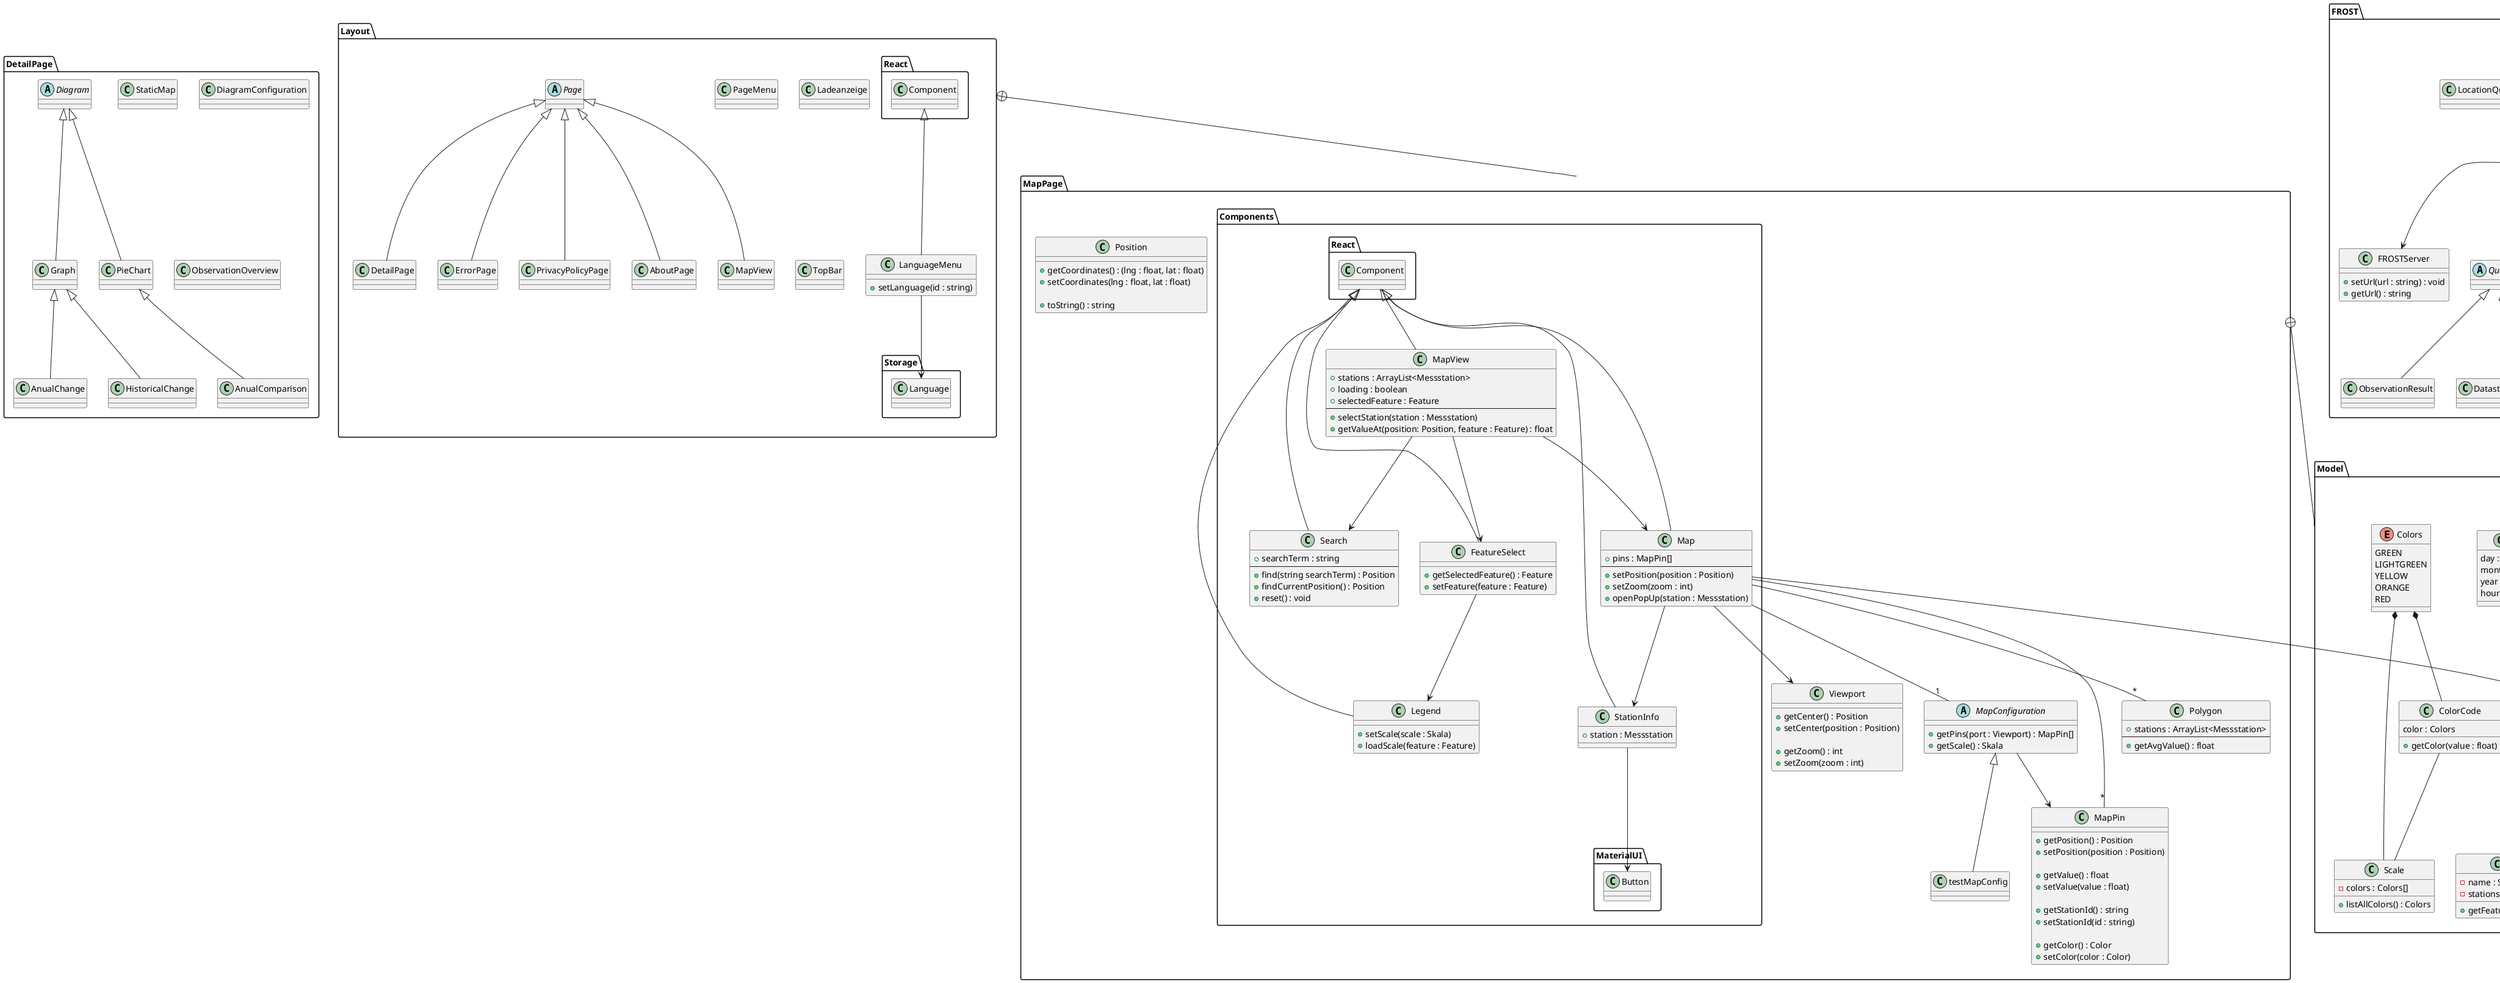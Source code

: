 @startuml Komplett


package FROST {
    
    FROSTQuery --> FROSTServer
    FROSTQuery --> QueryResult


    class FROSTServer {
        + setUrl(url : string) : void
        + getUrl() : string
    }
    abstract FROSTQuery {
        + send() : QueryResult
        + setTop(n : int) : void           
        + setSkip(n : int) : void
        + setCount(set : bool) : void
        + setOrderBy(orderBy : string) : void
        + setSelect(select : string) : void
        + setFilter(filter : string) : void
        + setExpand(expand : string) : void
        + setID(id : string) : void
    }
    class ObservationQuery extends FROSTQuery
    class DatastreamQuery extends FROSTQuery
    class ObservedPropertyQuery extends FROSTQuery
    class ThingQuery extends FROSTQuery 
    class LocationQuery


    abstract QueryResult    

    class ObservationResult extends QueryResult
    class DatastreamResult extends QueryResult
    class ObservedPropertyResult extends QueryResult
    class ThingResult extends QueryResult
} 


package Model {
    class ObservationStation {
        -name : String
        -position : Position
        -availableFeatures : List<Feature>
        + getName() : string
        + getFeatures() : List<Feature>
        + getCurrentValue() : int
        + getPosition() : Position
        + getCurrentValue() : float
        + getAvarage() : float
        + getAllData(Date date, Date date) : List<float>
        + isLimitExceeded() : Boolean
    }
    
    ObservationStation -- Feature    
   
     class Date  {
        day : Integer
        month : Integer
        year : Integer
        hour : float
    }
    
    ObservationStation --* Position
    
    class Position {
        xCoordinate : float
        yCoordinate : float
    }

    abstract class Feature {
        + getFeatureInfo() : FeatureInfo
    }
    class PM10 extends Feature {
        -name : String
        -stations : Measurestations
        +getFeatureInfo() : FeatureInfo
    }
    class PM2_5 extends Feature {
        -name : String
        -stations : Measurestations
        +getFeatureInfo() : FeatureInfo
    }
    class Humidity extends Feature {
        -name : String
        -stations : Measurestations
        +getFeatureInfo() : FeatureInfo
    }
    class AirPressure extends Feature {
        -name : String
        -stations : Measurestations
        +getFeatureInfo() : FeatureInfo
    }
    class Temperature extends Feature {
        -name : String
        -stations : Measurestations
        +getFeatureInfo() : FeatureInfo
    }
   
    enum Colors {
        GREEN
        LIGHTGREEN
        YELLOW
        ORANGE
        RED
    }

    Colors *-- ColorCode
    Colors *-- Scale
    ColorCode -- Scale

    class ColorCode {
        color : Colors
        + getColor(value : float)
    }

    class Scale {
        -colors : Colors[]
        +listAllColors() : Colors
    }
    
    class FeatureInfo {
        -info : String
        + getInfo() : String
    }
    
    Feature *-- FeatureInfo
}

MapPage +-- Model

package MapPage {

    package Components {
        class MapView extends React.Component {
            + stations : ArrayList<Messstation>
            + loading : boolean
            + selectedFeature : Feature
            --
            + selectStation(station : Messstation)
            + getValueAt(position: Position, feature : Feature) : float
        }

        class FeatureSelect extends React.Component {
            + getSelectedFeature() : Feature
            + setFeature(feature : Feature)
        }

        class Search extends React.Component {
            + searchTerm : string
            --
            + find(string searchTerm) : Position
            + findCurrentPosition() : Position
            + reset() : void
        }

        class Map extends React.Component {
            + pins : MapPin[]
            --
            + setPosition(position : Position)
            + setZoom(zoom : int)
            + openPopUp(station : Messstation)
        }

        class Legend extends React.Component{
            + setScale(scale : Skala)
            + loadScale(feature : Feature)
        }

        StationInfo --> MaterialUI.Button

        class StationInfo extends React.Component {
            + station : Messstation
        }
    }

    Map --> Viewport
    Map --> Position
    Map --> StationInfo
    MapView --> Search
    MapView --> Map
    FeatureSelect --> Legend
    MapView --> FeatureSelect

    

    class Viewport {
        + getCenter() : Position
        + setCenter(position : Position)

        + getZoom() : int
        + setZoom(zoom : int)
    }

    class Position {
        + getCoordinates() : (lng : float, lat : float)
        + setCoordinates(lng : float, lat : float)

        + toString() : string
    }
    

    Map -- "1" MapConfiguration
    MapConfiguration --> MapPin
    Map -- "*" MapPin
    Map -- "*" Polygon

    abstract MapConfiguration {
        + getPins(port : Viewport) : MapPin[]
        + getScale() : Skala
    }

    class testMapConfig extends MapConfiguration {
        
    }

    class MapPin {
        + getPosition() : Position
        + setPosition(position : Position)

        + getValue() : float
        + setValue(value : float)

        + getStationId() : string
        + setStationId(id : string)

        + getColor() : Color
        + setColor(color : Color)
    }

    class Polygon {
        + stations : ArrayList<Messstation>
        --
        + getAvgValue() : float
    }
}

package DetailPage {
    abstract Diagram
    class Graph extends Diagram
    class PieChart extends Diagram
    class HistoricalChange extends Graph
    class AnualChange extends Graph
    class AnualComparison extends PieChart
    class StaticMap
    class DiagramConfiguration
    class ObservationOverview
}

Layout +-- MapPage

package Layout {
    abstract Page
    class ErrorPage extends Page
    class PrivacyPolicyPage extends Page
    class AboutPage extends Page
    class MapView extends Page
    class DetailPage extends Page

    class PageMenu
    class Ladeanzeige

    class LanguageMenu extends React.Component {
        + setLanguage(id : string)
    }
    LanguageMenu --> Storage.Language

    class TopBar
}

package Storage {
    class Language {
        + getString(id: string) : string
        + loadLanguage(file : string)
    }

    class MapConfigurationMemory {
        + save(MapConfiguration conf, viewport : Viewport)
        + load() : (MapConfiguration, Viewport)
    }
}


package MaterialUI {
    class PopUp
    class Button
}


@enduml
